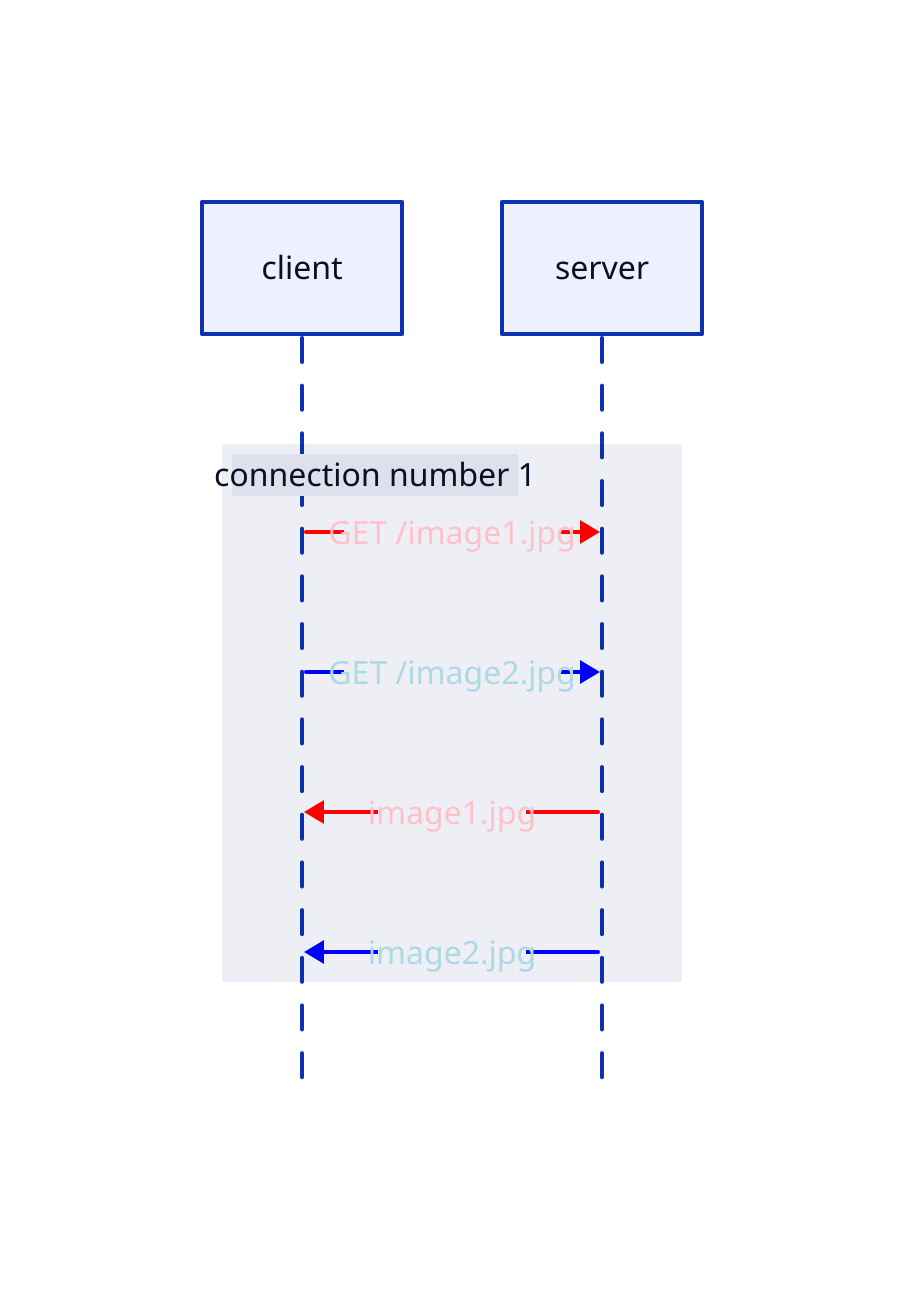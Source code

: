 # d2 content/posts/2024/http1.1-from-scratch/pipelining.d2 --sketch --theme 200 --pad=20 content/posts/2024/http1.1-from-scratch/pipelining.svg

shape: sequence_diagram
style: {
  fill: transparent
}

client
server

connection number 1: {
  client -> server: GET /image1.jpg {
    style.font-color: pink
    style.stroke: red
  }
  client -> server: GET /image2.jpg {
    style.font-color: lightBlue
    style.stroke: blue
  }
  server -> client: image1.jpg {
    style.font-color: pink
    style.stroke: red
  }
  server -> client: image2.jpg {
    style.font-color: lightBlue
    style.stroke: blue
  }
}